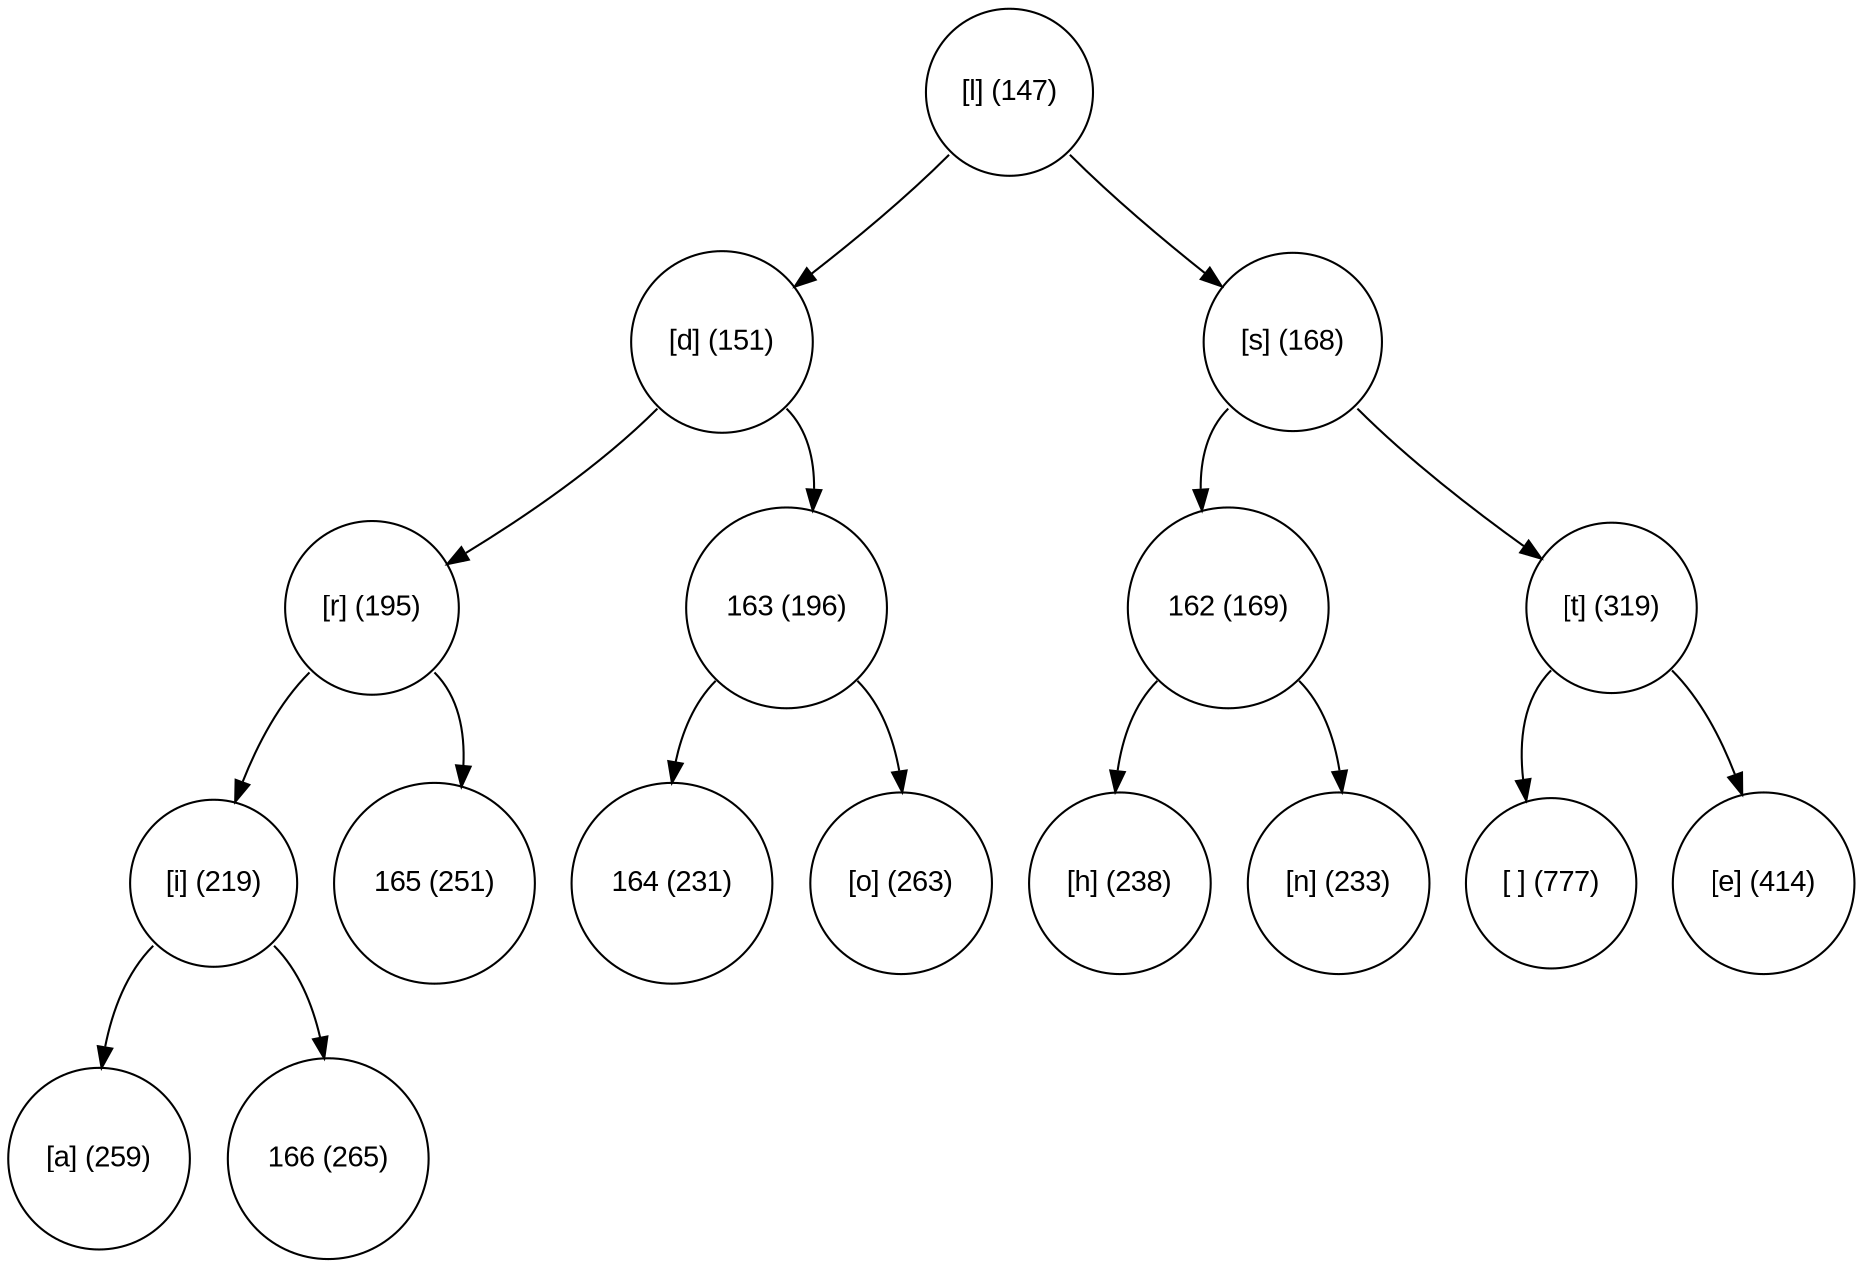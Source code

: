 digraph move_up {
	node [fontname="Arial", shape="circle", width=0.5]; 

	0 [label = "[l] (147)"];
	0:sw -> 1;
	1 [label = "[d] (151)"];
	1:sw -> 3;
	3 [label = "[r] (195)"];
	3:sw -> 7;
	7 [label = "[i] (219)"];
	7:sw -> 15;
	15 [label = "[a] (259)"];
	7:se -> 16;
	16 [label = "166 (265)"];
	3:se -> 8;
	8 [label = "165 (251)"];
	1:se -> 4;
	4 [label = "163 (196)"];
	4:sw -> 9;
	9 [label = "164 (231)"];
	4:se -> 10;
	10 [label = "[o] (263)"];
	0:se -> 2;
	2 [label = "[s] (168)"];
	2:sw -> 5;
	5 [label = "162 (169)"];
	5:sw -> 11;
	11 [label = "[h] (238)"];
	5:se -> 12;
	12 [label = "[n] (233)"];
	2:se -> 6;
	6 [label = "[t] (319)"];
	6:sw -> 13;
	13 [label = "[ ] (777)"];
	6:se -> 14;
	14 [label = "[e] (414)"];
}
